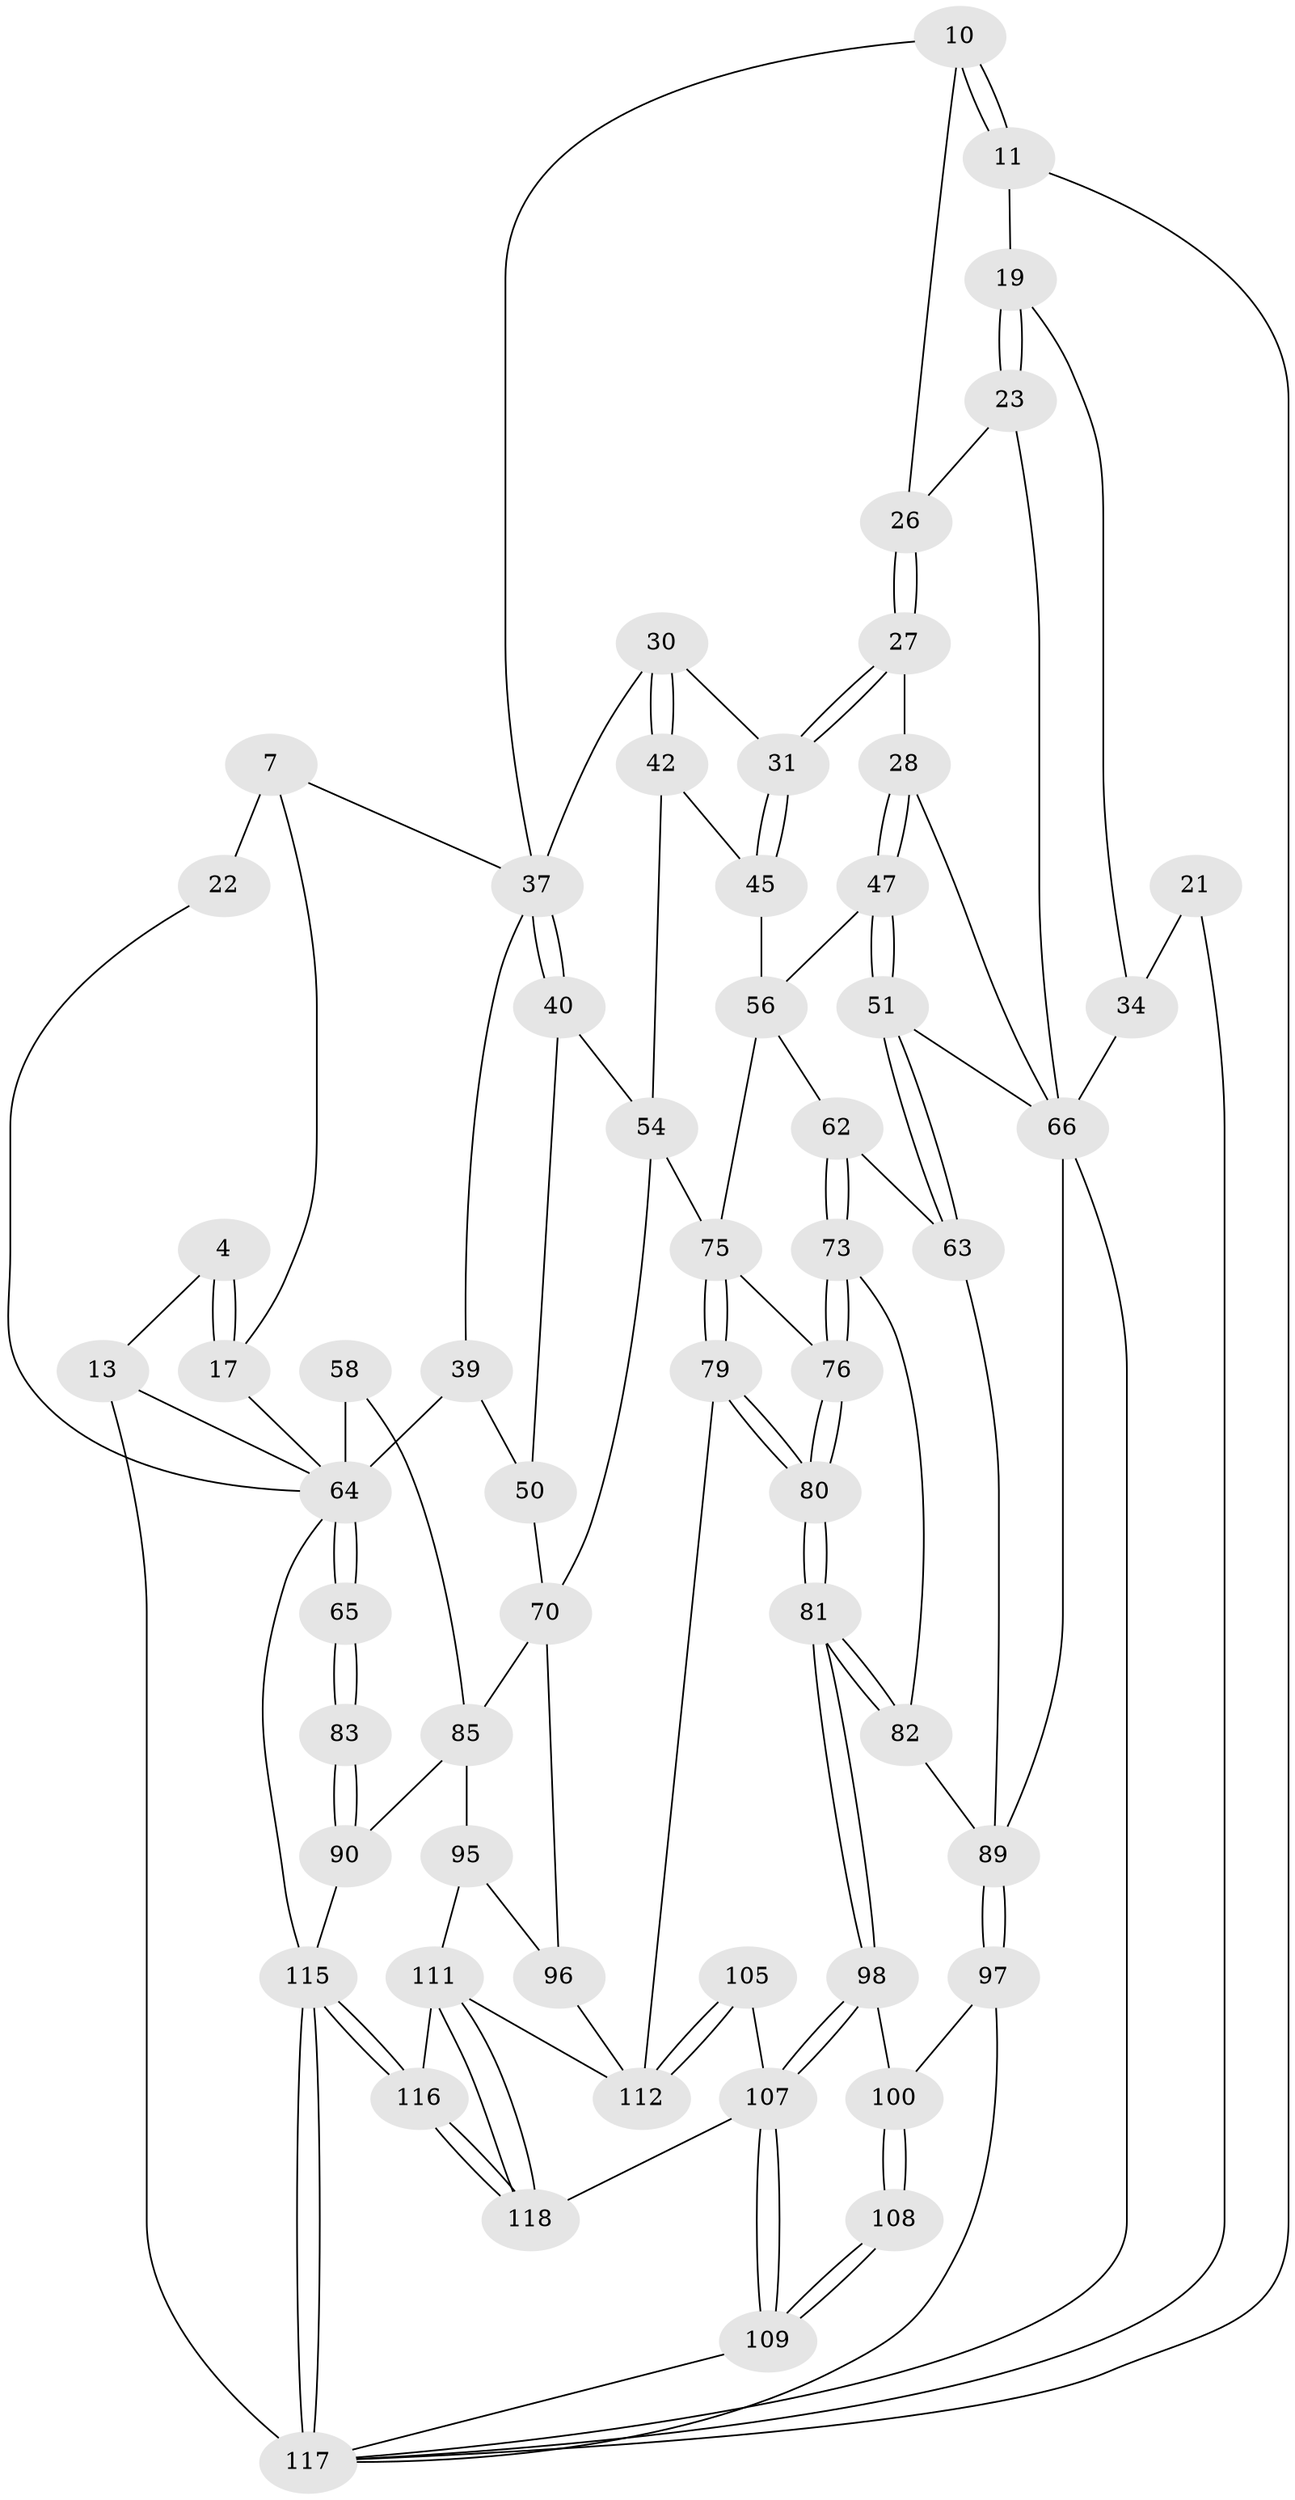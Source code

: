 // original degree distribution, {3: 0.01694915254237288, 6: 0.2288135593220339, 4: 0.2457627118644068, 5: 0.5084745762711864}
// Generated by graph-tools (version 1.1) at 2025/00/03/09/25 05:00:19]
// undirected, 59 vertices, 128 edges
graph export_dot {
graph [start="1"]
  node [color=gray90,style=filled];
  4 [pos="+0.9366641158937515+0.004262182454796256"];
  7 [pos="+0.5584185751592284+0.11381124909473382",super="+1+2"];
  10 [pos="+0.35766420182591757+0.03779652842373299"];
  11 [pos="+0.31526039638144476+0"];
  13 [pos="+1+0",super="+5"];
  17 [pos="+0.9980674531862724+0.16448276628395728",super="+3"];
  19 [pos="+0.09009586248728588+0.12409898640674734"];
  21 [pos="+0+0"];
  22 [pos="+0.7599143909071653+0.15787939798038342"];
  23 [pos="+0.14629920650707626+0.1677866992153043"];
  26 [pos="+0.154623272487607+0.1692220190543831"];
  27 [pos="+0.2448443187161571+0.2800840913986275"];
  28 [pos="+0.2166336261076397+0.3021658418602444"];
  30 [pos="+0.36374017282638993+0.21428614361399256"];
  31 [pos="+0.29698064392542667+0.2757733368778441"];
  34 [pos="+0+0.26585185564178704",super="+25+20"];
  37 [pos="+0.5058437390599412+0.25705938685470703",super="+9"];
  39 [pos="+0.7438984810396471+0.421112263657524",super="+35+36+38"];
  40 [pos="+0.4475422576731481+0.41838957906331253"];
  42 [pos="+0.4190964573051149+0.41313227734699853"];
  45 [pos="+0.3130923452392858+0.3396710316061453"];
  47 [pos="+0.1940194566343987+0.4666276370147277"];
  50 [pos="+0.6649105591567676+0.43768466704246545",super="+49+48"];
  51 [pos="+0.13658732283750785+0.4945679791601234"];
  54 [pos="+0.43426350940875574+0.5276872925799815",super="+41"];
  56 [pos="+0.3866918893309515+0.5350514919374718",super="+46"];
  58 [pos="+0.8016588415852652+0.5930461280916235"];
  62 [pos="+0.2788719207827796+0.5886148935711009"];
  63 [pos="+0.12608473902825015+0.5226271256779291"];
  64 [pos="+1+0.7319942666949929",super="+32+33+61"];
  65 [pos="+1+0.7257910128020076"];
  66 [pos="+0+0.6338912979303645",super="+44+43+29+24"];
  70 [pos="+0.4907439455270001+0.5973245258953489",super="+57+69"];
  73 [pos="+0.23550341271637265+0.6548198340967001"];
  75 [pos="+0.37037107432132105+0.587257338581165",super="+55"];
  76 [pos="+0.32060061873242907+0.6883053445826091"];
  79 [pos="+0.4185487048137808+0.8043162130399651"];
  80 [pos="+0.3543811521798319+0.8119389558660466"];
  81 [pos="+0.31972033736019073+0.8354589085367531"];
  82 [pos="+0.2164351214992236+0.766060505368466",super="+74"];
  83 [pos="+1+0.7237468525942413"];
  85 [pos="+0.8312597925061552+0.6524348950245117",super="+59"];
  89 [pos="+0.09711661134387613+0.7597577782931475",super="+72+71"];
  90 [pos="+0.8674103878365902+0.7935372544574671",super="+84"];
  95 [pos="+0.7466632021442025+0.7926640994111197",super="+88"];
  96 [pos="+0.616581568516831+0.7986523697032631",super="+87+86+77"];
  97 [pos="+0.09018000127064775+0.8528191976412847"];
  98 [pos="+0.30913187385904367+0.8581603576811111"];
  100 [pos="+0.09636357508392687+0.8584241380990166",super="+99"];
  105 [pos="+0.5015104879818308+0.9881924586027502"];
  107 [pos="+0.33185070124868304+1",super="+106"];
  108 [pos="+0.1394570580420038+1"];
  109 [pos="+0.13777281823398038+1"];
  111 [pos="+0.6704213023407805+0.9916202615701654",super="+110"];
  112 [pos="+0.5742210966643921+0.9579277992604819",super="+103"];
  115 [pos="+0.8869709938831661+1",super="+114"];
  116 [pos="+0.8096480735372396+1",super="+113+93"];
  117 [pos="+1+1",super="+68+18"];
  118 [pos="+0.6655015016294208+1"];
  4 -- 17 [weight=2];
  4 -- 17;
  4 -- 13;
  7 -- 22 [weight=2];
  7 -- 17;
  7 -- 37;
  10 -- 11;
  10 -- 11;
  10 -- 26;
  10 -- 37;
  11 -- 19;
  11 -- 117;
  13 -- 117 [weight=3];
  13 -- 64;
  17 -- 64;
  19 -- 23;
  19 -- 23;
  19 -- 34;
  21 -- 34 [weight=2];
  21 -- 117;
  22 -- 64;
  23 -- 26;
  23 -- 66;
  26 -- 27;
  26 -- 27;
  27 -- 28;
  27 -- 31;
  27 -- 31;
  28 -- 47;
  28 -- 47;
  28 -- 66;
  30 -- 31;
  30 -- 42;
  30 -- 42;
  30 -- 37;
  31 -- 45;
  31 -- 45;
  34 -- 66 [weight=2];
  37 -- 40;
  37 -- 40;
  37 -- 39;
  39 -- 64 [weight=3];
  39 -- 50 [weight=2];
  40 -- 50;
  40 -- 54;
  42 -- 45;
  42 -- 54;
  45 -- 56;
  47 -- 51;
  47 -- 51;
  47 -- 56;
  50 -- 70 [weight=2];
  51 -- 63;
  51 -- 63;
  51 -- 66;
  54 -- 75;
  54 -- 70;
  56 -- 62;
  56 -- 75;
  58 -- 64 [weight=2];
  58 -- 85;
  62 -- 63;
  62 -- 73;
  62 -- 73;
  63 -- 89;
  64 -- 65 [weight=2];
  64 -- 65;
  64 -- 115;
  65 -- 83;
  65 -- 83;
  66 -- 117;
  66 -- 89;
  70 -- 85;
  70 -- 96 [weight=2];
  73 -- 76;
  73 -- 76;
  73 -- 82;
  75 -- 76;
  75 -- 79;
  75 -- 79;
  76 -- 80;
  76 -- 80;
  79 -- 80;
  79 -- 80;
  79 -- 112;
  80 -- 81;
  80 -- 81;
  81 -- 82;
  81 -- 82;
  81 -- 98;
  81 -- 98;
  82 -- 89 [weight=2];
  83 -- 90 [weight=2];
  83 -- 90;
  85 -- 90;
  85 -- 95;
  89 -- 97;
  89 -- 97;
  90 -- 115;
  95 -- 96 [weight=2];
  95 -- 111;
  96 -- 112 [weight=2];
  97 -- 100;
  97 -- 117;
  98 -- 107;
  98 -- 107;
  98 -- 100;
  100 -- 108 [weight=2];
  100 -- 108;
  105 -- 112 [weight=2];
  105 -- 112;
  105 -- 107;
  107 -- 109;
  107 -- 109;
  107 -- 118;
  108 -- 109;
  108 -- 109;
  109 -- 117;
  111 -- 112 [weight=2];
  111 -- 118;
  111 -- 118;
  111 -- 116 [weight=2];
  115 -- 116 [weight=2];
  115 -- 116;
  115 -- 117 [weight=2];
  115 -- 117;
  116 -- 118;
  116 -- 118;
}
